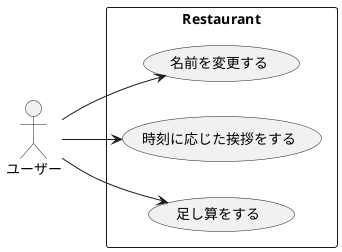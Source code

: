 @startuml .
left to right direction
actor "ユーザー" as P
rectangle Restaurant {
  usecase "名前を変更する" as rename
  usecase "時刻に応じた挨拶をする" as hello
  usecase "足し算をする" as sum
}
P --> rename
P --> hello
P --> sum
@enduml
